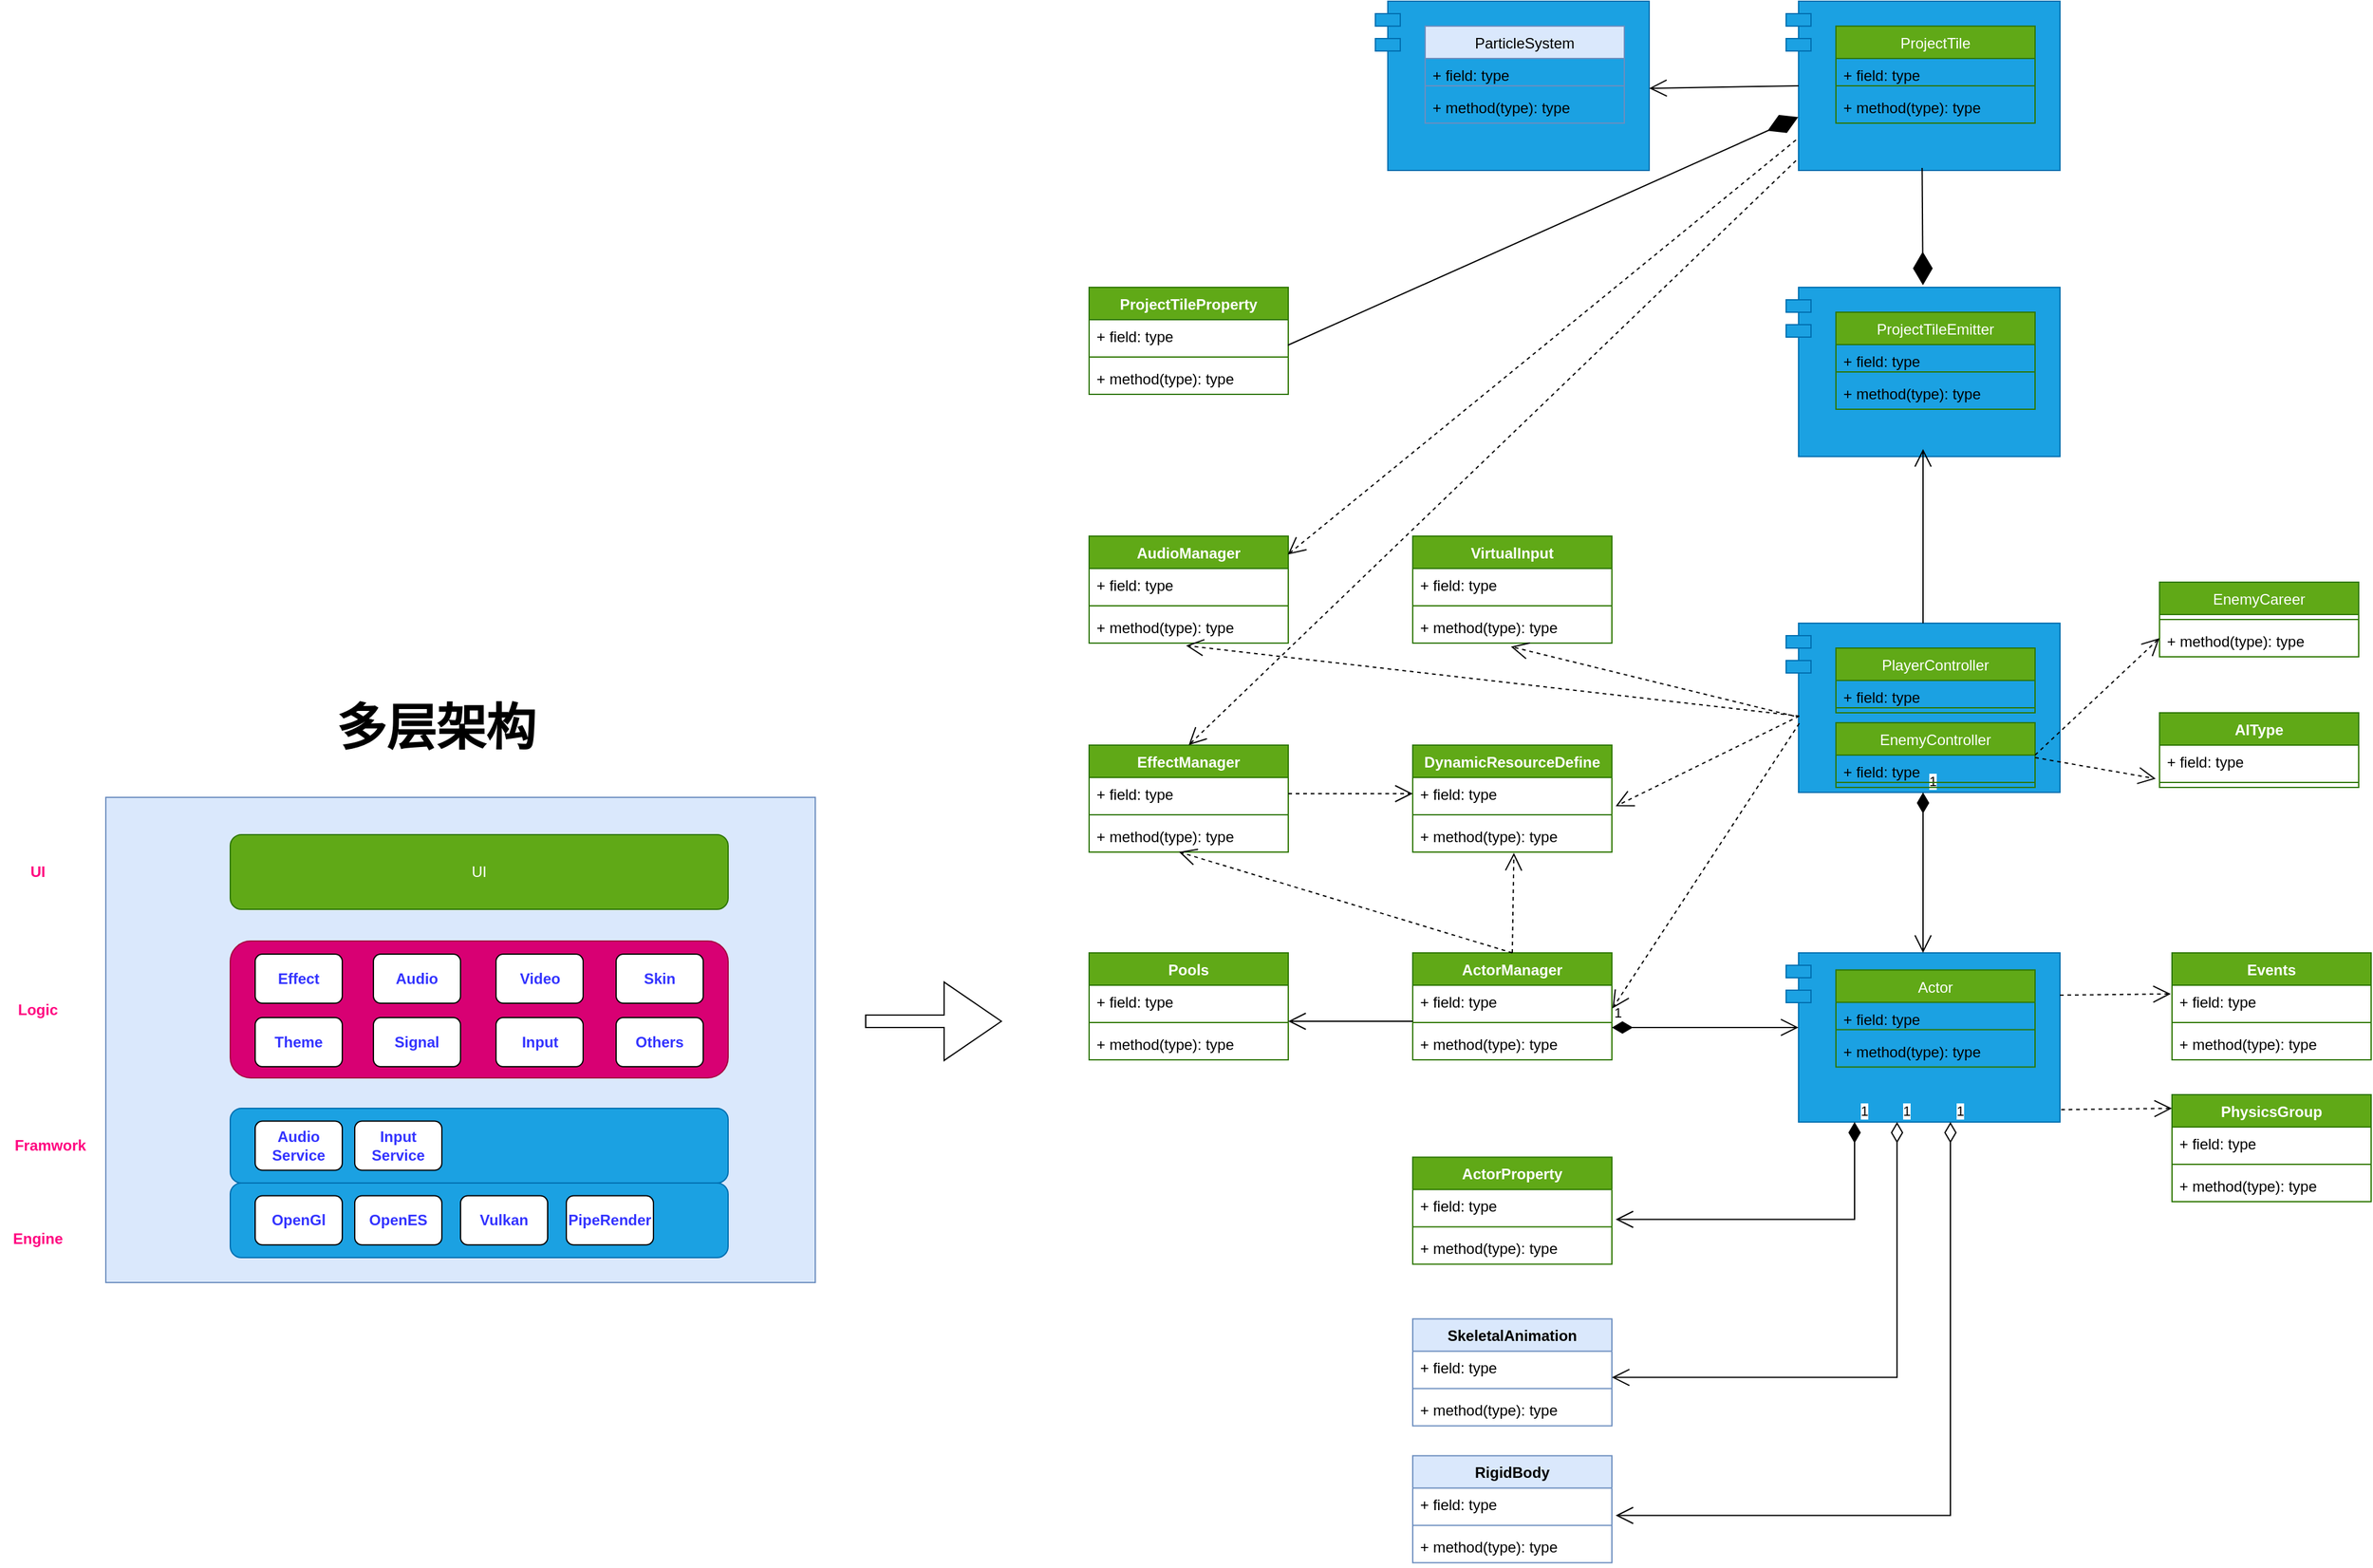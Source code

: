 <mxfile version="24.7.5">
  <diagram name="第 1 页" id="KkmhDB_wpOJ6g4vFTwdy">
    <mxGraphModel dx="1172" dy="2005" grid="1" gridSize="10" guides="1" tooltips="1" connect="1" arrows="1" fold="1" page="1" pageScale="1" pageWidth="827" pageHeight="1169" math="0" shadow="0">
      <root>
        <mxCell id="0" />
        <mxCell id="1" parent="0" />
        <mxCell id="SBNJqJgTxC89wJ4yQlr1-2" value="" style="rounded=0;whiteSpace=wrap;html=1;fillColor=#dae8fc;strokeColor=#6c8ebf;" parent="1" vertex="1">
          <mxGeometry x="100" y="230" width="570" height="390" as="geometry" />
        </mxCell>
        <mxCell id="SBNJqJgTxC89wJ4yQlr1-1" value="UI" style="rounded=1;whiteSpace=wrap;html=1;fillColor=#60a917;fontColor=#ffffff;strokeColor=#2D7600;" parent="1" vertex="1">
          <mxGeometry x="200" y="260" width="400" height="60" as="geometry" />
        </mxCell>
        <mxCell id="SBNJqJgTxC89wJ4yQlr1-3" value="&lt;b&gt;&lt;font style=&quot;font-size: 40px;&quot;&gt;多层架构&lt;/font&gt;&lt;/b&gt;" style="text;html=1;align=center;verticalAlign=middle;resizable=0;points=[];autosize=1;strokeColor=none;fillColor=none;" parent="1" vertex="1">
          <mxGeometry x="275" y="143" width="180" height="60" as="geometry" />
        </mxCell>
        <mxCell id="SBNJqJgTxC89wJ4yQlr1-4" value="" style="rounded=1;whiteSpace=wrap;html=1;fillColor=#d80073;fontColor=#ffffff;strokeColor=#A50040;" parent="1" vertex="1">
          <mxGeometry x="200" y="345.5" width="400" height="110" as="geometry" />
        </mxCell>
        <mxCell id="SBNJqJgTxC89wJ4yQlr1-5" value="" style="rounded=1;whiteSpace=wrap;html=1;fillColor=#1ba1e2;fontColor=#ffffff;strokeColor=#006EAF;" parent="1" vertex="1">
          <mxGeometry x="200" y="480" width="400" height="60" as="geometry" />
        </mxCell>
        <mxCell id="bXTZh-DOCNGgYMy8ahr3-1" value="&lt;span style=&quot;text-wrap: wrap;&quot;&gt;&lt;b style=&quot;&quot;&gt;&lt;font color=&quot;#ff0080&quot;&gt;Logic&lt;/font&gt;&lt;/b&gt;&lt;/span&gt;" style="text;html=1;align=center;verticalAlign=middle;resizable=0;points=[];autosize=1;strokeColor=none;fillColor=none;" parent="1" vertex="1">
          <mxGeometry x="15" y="385.5" width="60" height="30" as="geometry" />
        </mxCell>
        <mxCell id="bXTZh-DOCNGgYMy8ahr3-2" value="&lt;span style=&quot;text-wrap: wrap;&quot;&gt;&lt;b style=&quot;&quot;&gt;&lt;font color=&quot;#ff0080&quot;&gt;UI&lt;/font&gt;&lt;/b&gt;&lt;/span&gt;" style="text;html=1;align=center;verticalAlign=middle;resizable=0;points=[];autosize=1;strokeColor=none;fillColor=none;" parent="1" vertex="1">
          <mxGeometry x="25" y="275" width="40" height="30" as="geometry" />
        </mxCell>
        <mxCell id="bXTZh-DOCNGgYMy8ahr3-3" value="" style="rounded=1;whiteSpace=wrap;html=1;fillColor=#1ba1e2;fontColor=#ffffff;strokeColor=#006EAF;" parent="1" vertex="1">
          <mxGeometry x="200" y="540" width="400" height="60" as="geometry" />
        </mxCell>
        <mxCell id="bXTZh-DOCNGgYMy8ahr3-5" value="&lt;b style=&quot;&quot;&gt;&lt;font color=&quot;#3333ff&quot;&gt;Effect&lt;/font&gt;&lt;/b&gt;" style="rounded=1;whiteSpace=wrap;html=1;" parent="1" vertex="1">
          <mxGeometry x="220" y="356" width="70" height="39.5" as="geometry" />
        </mxCell>
        <mxCell id="bXTZh-DOCNGgYMy8ahr3-6" value="&lt;b style=&quot;&quot;&gt;&lt;font color=&quot;#3333ff&quot;&gt;Audio&lt;/font&gt;&lt;/b&gt;" style="rounded=1;whiteSpace=wrap;html=1;" parent="1" vertex="1">
          <mxGeometry x="315" y="356" width="70" height="39.5" as="geometry" />
        </mxCell>
        <mxCell id="bXTZh-DOCNGgYMy8ahr3-7" value="&lt;b style=&quot;&quot;&gt;&lt;font color=&quot;#3333ff&quot;&gt;Video&lt;/font&gt;&lt;/b&gt;" style="rounded=1;whiteSpace=wrap;html=1;" parent="1" vertex="1">
          <mxGeometry x="413.5" y="356" width="70" height="39.5" as="geometry" />
        </mxCell>
        <mxCell id="bXTZh-DOCNGgYMy8ahr3-8" value="&lt;b style=&quot;&quot;&gt;&lt;font color=&quot;#3333ff&quot;&gt;Skin&lt;/font&gt;&lt;/b&gt;" style="rounded=1;whiteSpace=wrap;html=1;" parent="1" vertex="1">
          <mxGeometry x="510" y="356" width="70" height="39.5" as="geometry" />
        </mxCell>
        <mxCell id="bXTZh-DOCNGgYMy8ahr3-9" value="&lt;b style=&quot;&quot;&gt;&lt;font color=&quot;#3333ff&quot;&gt;Theme&lt;/font&gt;&lt;/b&gt;" style="rounded=1;whiteSpace=wrap;html=1;" parent="1" vertex="1">
          <mxGeometry x="220" y="407" width="70" height="39.5" as="geometry" />
        </mxCell>
        <mxCell id="bXTZh-DOCNGgYMy8ahr3-10" value="&lt;font color=&quot;#3333ff&quot;&gt;&lt;b&gt;Signal&lt;/b&gt;&lt;/font&gt;" style="rounded=1;whiteSpace=wrap;html=1;" parent="1" vertex="1">
          <mxGeometry x="315" y="407" width="70" height="39.5" as="geometry" />
        </mxCell>
        <mxCell id="bXTZh-DOCNGgYMy8ahr3-11" value="&lt;font color=&quot;#3333ff&quot;&gt;&lt;b&gt;Input&lt;/b&gt;&lt;/font&gt;" style="rounded=1;whiteSpace=wrap;html=1;" parent="1" vertex="1">
          <mxGeometry x="413.5" y="407" width="70" height="39.5" as="geometry" />
        </mxCell>
        <mxCell id="bXTZh-DOCNGgYMy8ahr3-12" value="&lt;font color=&quot;#3333ff&quot;&gt;&lt;b&gt;Others&lt;/b&gt;&lt;/font&gt;" style="rounded=1;whiteSpace=wrap;html=1;" parent="1" vertex="1">
          <mxGeometry x="510" y="407" width="70" height="39.5" as="geometry" />
        </mxCell>
        <mxCell id="bXTZh-DOCNGgYMy8ahr3-13" value="&lt;span style=&quot;text-wrap: wrap;&quot;&gt;&lt;b style=&quot;&quot;&gt;&lt;font color=&quot;#ff0080&quot;&gt;Framwork&lt;/font&gt;&lt;/b&gt;&lt;/span&gt;" style="text;html=1;align=center;verticalAlign=middle;resizable=0;points=[];autosize=1;strokeColor=none;fillColor=none;" parent="1" vertex="1">
          <mxGeometry x="15" y="495" width="80" height="30" as="geometry" />
        </mxCell>
        <mxCell id="bXTZh-DOCNGgYMy8ahr3-14" value="&lt;b style=&quot;&quot;&gt;&lt;font color=&quot;#3333ff&quot;&gt;Audio Service&lt;/font&gt;&lt;/b&gt;" style="rounded=1;whiteSpace=wrap;html=1;" parent="1" vertex="1">
          <mxGeometry x="220" y="490.25" width="70" height="39.5" as="geometry" />
        </mxCell>
        <mxCell id="bXTZh-DOCNGgYMy8ahr3-15" value="&lt;b style=&quot;&quot;&gt;&lt;font color=&quot;#3333ff&quot;&gt;Input Service&lt;/font&gt;&lt;/b&gt;" style="rounded=1;whiteSpace=wrap;html=1;" parent="1" vertex="1">
          <mxGeometry x="300" y="490.25" width="70" height="39.5" as="geometry" />
        </mxCell>
        <mxCell id="bXTZh-DOCNGgYMy8ahr3-16" value="&lt;b style=&quot;&quot;&gt;&lt;font color=&quot;#3333ff&quot;&gt;OpenGl&lt;/font&gt;&lt;/b&gt;" style="rounded=1;whiteSpace=wrap;html=1;" parent="1" vertex="1">
          <mxGeometry x="220" y="550.25" width="70" height="39.5" as="geometry" />
        </mxCell>
        <mxCell id="bXTZh-DOCNGgYMy8ahr3-18" value="&lt;b style=&quot;&quot;&gt;&lt;font color=&quot;#3333ff&quot;&gt;OpenES&lt;/font&gt;&lt;/b&gt;" style="rounded=1;whiteSpace=wrap;html=1;" parent="1" vertex="1">
          <mxGeometry x="300" y="550.25" width="70" height="39.5" as="geometry" />
        </mxCell>
        <mxCell id="bXTZh-DOCNGgYMy8ahr3-20" value="&lt;b style=&quot;&quot;&gt;&lt;font color=&quot;#3333ff&quot;&gt;Vulkan&lt;/font&gt;&lt;/b&gt;" style="rounded=1;whiteSpace=wrap;html=1;" parent="1" vertex="1">
          <mxGeometry x="385" y="550.25" width="70" height="39.5" as="geometry" />
        </mxCell>
        <mxCell id="bXTZh-DOCNGgYMy8ahr3-21" value="&lt;b style=&quot;&quot;&gt;&lt;font color=&quot;#3333ff&quot;&gt;PipeRender&lt;/font&gt;&lt;/b&gt;" style="rounded=1;whiteSpace=wrap;html=1;" parent="1" vertex="1">
          <mxGeometry x="470" y="550.25" width="70" height="39.5" as="geometry" />
        </mxCell>
        <mxCell id="bXTZh-DOCNGgYMy8ahr3-23" value="&lt;span style=&quot;text-wrap: wrap;&quot;&gt;&lt;b style=&quot;&quot;&gt;&lt;font color=&quot;#ff0080&quot;&gt;Engine&lt;/font&gt;&lt;/b&gt;&lt;/span&gt;" style="text;html=1;align=center;verticalAlign=middle;resizable=0;points=[];autosize=1;strokeColor=none;fillColor=none;" parent="1" vertex="1">
          <mxGeometry x="15" y="570" width="60" height="30" as="geometry" />
        </mxCell>
        <mxCell id="nIE0M11MLEUNFB4apL_E-1" value="" style="shape=flexArrow;endArrow=classic;html=1;rounded=0;endWidth=52;endSize=15;width=10;" edge="1" parent="1">
          <mxGeometry width="50" height="50" relative="1" as="geometry">
            <mxPoint x="710" y="410" as="sourcePoint" />
            <mxPoint x="820" y="410" as="targetPoint" />
          </mxGeometry>
        </mxCell>
        <mxCell id="nIE0M11MLEUNFB4apL_E-4" value="ActorProperty" style="swimlane;fontStyle=1;align=center;verticalAlign=top;childLayout=stackLayout;horizontal=1;startSize=26;horizontalStack=0;resizeParent=1;resizeParentMax=0;resizeLast=0;collapsible=1;marginBottom=0;whiteSpace=wrap;html=1;fillColor=#60a917;strokeColor=#2D7600;fontColor=#ffffff;" vertex="1" parent="1">
          <mxGeometry x="1150" y="519.25" width="160" height="86" as="geometry">
            <mxRectangle x="820" y="385.5" width="100" height="30" as="alternateBounds" />
          </mxGeometry>
        </mxCell>
        <mxCell id="nIE0M11MLEUNFB4apL_E-5" value="+ field: type" style="text;strokeColor=none;fillColor=none;align=left;verticalAlign=top;spacingLeft=4;spacingRight=4;overflow=hidden;rotatable=0;points=[[0,0.5],[1,0.5]];portConstraint=eastwest;whiteSpace=wrap;html=1;" vertex="1" parent="nIE0M11MLEUNFB4apL_E-4">
          <mxGeometry y="26" width="160" height="26" as="geometry" />
        </mxCell>
        <mxCell id="nIE0M11MLEUNFB4apL_E-6" value="" style="line;strokeWidth=1;fillColor=none;align=left;verticalAlign=middle;spacingTop=-1;spacingLeft=3;spacingRight=3;rotatable=0;labelPosition=right;points=[];portConstraint=eastwest;strokeColor=inherit;" vertex="1" parent="nIE0M11MLEUNFB4apL_E-4">
          <mxGeometry y="52" width="160" height="8" as="geometry" />
        </mxCell>
        <mxCell id="nIE0M11MLEUNFB4apL_E-7" value="+ method(type): type" style="text;strokeColor=none;fillColor=none;align=left;verticalAlign=top;spacingLeft=4;spacingRight=4;overflow=hidden;rotatable=0;points=[[0,0.5],[1,0.5]];portConstraint=eastwest;whiteSpace=wrap;html=1;" vertex="1" parent="nIE0M11MLEUNFB4apL_E-4">
          <mxGeometry y="60" width="160" height="26" as="geometry" />
        </mxCell>
        <mxCell id="nIE0M11MLEUNFB4apL_E-8" value="" style="shape=module;align=left;spacingLeft=20;align=center;verticalAlign=top;whiteSpace=wrap;html=1;fillColor=#1ba1e2;fontColor=#ffffff;strokeColor=#006EAF;" vertex="1" parent="1">
          <mxGeometry x="1450" y="355" width="220" height="136" as="geometry" />
        </mxCell>
        <mxCell id="nIE0M11MLEUNFB4apL_E-10" value="SkeletalAnimation" style="swimlane;fontStyle=1;align=center;verticalAlign=top;childLayout=stackLayout;horizontal=1;startSize=26;horizontalStack=0;resizeParent=1;resizeParentMax=0;resizeLast=0;collapsible=1;marginBottom=0;whiteSpace=wrap;html=1;fillColor=#dae8fc;strokeColor=#6c8ebf;" vertex="1" parent="1">
          <mxGeometry x="1150" y="649.25" width="160" height="86" as="geometry">
            <mxRectangle x="820" y="385.5" width="100" height="30" as="alternateBounds" />
          </mxGeometry>
        </mxCell>
        <mxCell id="nIE0M11MLEUNFB4apL_E-11" value="+ field: type" style="text;strokeColor=none;fillColor=none;align=left;verticalAlign=top;spacingLeft=4;spacingRight=4;overflow=hidden;rotatable=0;points=[[0,0.5],[1,0.5]];portConstraint=eastwest;whiteSpace=wrap;html=1;" vertex="1" parent="nIE0M11MLEUNFB4apL_E-10">
          <mxGeometry y="26" width="160" height="26" as="geometry" />
        </mxCell>
        <mxCell id="nIE0M11MLEUNFB4apL_E-12" value="" style="line;strokeWidth=1;fillColor=none;align=left;verticalAlign=middle;spacingTop=-1;spacingLeft=3;spacingRight=3;rotatable=0;labelPosition=right;points=[];portConstraint=eastwest;strokeColor=inherit;" vertex="1" parent="nIE0M11MLEUNFB4apL_E-10">
          <mxGeometry y="52" width="160" height="8" as="geometry" />
        </mxCell>
        <mxCell id="nIE0M11MLEUNFB4apL_E-13" value="+ method(type): type" style="text;strokeColor=none;fillColor=none;align=left;verticalAlign=top;spacingLeft=4;spacingRight=4;overflow=hidden;rotatable=0;points=[[0,0.5],[1,0.5]];portConstraint=eastwest;whiteSpace=wrap;html=1;" vertex="1" parent="nIE0M11MLEUNFB4apL_E-10">
          <mxGeometry y="60" width="160" height="26" as="geometry" />
        </mxCell>
        <mxCell id="nIE0M11MLEUNFB4apL_E-14" value="1" style="endArrow=open;html=1;endSize=12;startArrow=diamondThin;startSize=14;startFill=1;edgeStyle=orthogonalEdgeStyle;align=left;verticalAlign=bottom;rounded=0;exitX=0.25;exitY=1;exitDx=0;exitDy=0;entryX=1.019;entryY=0.923;entryDx=0;entryDy=0;entryPerimeter=0;" edge="1" parent="1" source="nIE0M11MLEUNFB4apL_E-8" target="nIE0M11MLEUNFB4apL_E-5">
          <mxGeometry x="-1" y="3" relative="1" as="geometry">
            <mxPoint x="1110" y="415" as="sourcePoint" />
            <mxPoint x="1270" y="415" as="targetPoint" />
          </mxGeometry>
        </mxCell>
        <mxCell id="nIE0M11MLEUNFB4apL_E-18" value="1" style="endArrow=open;html=1;endSize=12;startArrow=diamondThin;startSize=14;startFill=0;edgeStyle=orthogonalEdgeStyle;align=left;verticalAlign=bottom;rounded=0;entryX=1;entryY=0.808;entryDx=0;entryDy=0;entryPerimeter=0;exitX=0.405;exitY=1;exitDx=0;exitDy=0;exitPerimeter=0;" edge="1" parent="1" source="nIE0M11MLEUNFB4apL_E-8" target="nIE0M11MLEUNFB4apL_E-11">
          <mxGeometry x="-1" y="3" relative="1" as="geometry">
            <mxPoint x="1550" y="485" as="sourcePoint" />
            <mxPoint x="1270" y="515" as="targetPoint" />
            <Array as="points">
              <mxPoint x="1539" y="696" />
            </Array>
          </mxGeometry>
        </mxCell>
        <mxCell id="nIE0M11MLEUNFB4apL_E-19" value="RigidBody" style="swimlane;fontStyle=1;align=center;verticalAlign=top;childLayout=stackLayout;horizontal=1;startSize=26;horizontalStack=0;resizeParent=1;resizeParentMax=0;resizeLast=0;collapsible=1;marginBottom=0;whiteSpace=wrap;html=1;fillColor=#dae8fc;strokeColor=#6c8ebf;" vertex="1" parent="1">
          <mxGeometry x="1150" y="759.25" width="160" height="86" as="geometry">
            <mxRectangle x="820" y="385.5" width="100" height="30" as="alternateBounds" />
          </mxGeometry>
        </mxCell>
        <mxCell id="nIE0M11MLEUNFB4apL_E-20" value="+ field: type" style="text;strokeColor=none;fillColor=none;align=left;verticalAlign=top;spacingLeft=4;spacingRight=4;overflow=hidden;rotatable=0;points=[[0,0.5],[1,0.5]];portConstraint=eastwest;whiteSpace=wrap;html=1;" vertex="1" parent="nIE0M11MLEUNFB4apL_E-19">
          <mxGeometry y="26" width="160" height="26" as="geometry" />
        </mxCell>
        <mxCell id="nIE0M11MLEUNFB4apL_E-21" value="" style="line;strokeWidth=1;fillColor=none;align=left;verticalAlign=middle;spacingTop=-1;spacingLeft=3;spacingRight=3;rotatable=0;labelPosition=right;points=[];portConstraint=eastwest;strokeColor=inherit;" vertex="1" parent="nIE0M11MLEUNFB4apL_E-19">
          <mxGeometry y="52" width="160" height="8" as="geometry" />
        </mxCell>
        <mxCell id="nIE0M11MLEUNFB4apL_E-22" value="+ method(type): type" style="text;strokeColor=none;fillColor=none;align=left;verticalAlign=top;spacingLeft=4;spacingRight=4;overflow=hidden;rotatable=0;points=[[0,0.5],[1,0.5]];portConstraint=eastwest;whiteSpace=wrap;html=1;" vertex="1" parent="nIE0M11MLEUNFB4apL_E-19">
          <mxGeometry y="60" width="160" height="26" as="geometry" />
        </mxCell>
        <mxCell id="nIE0M11MLEUNFB4apL_E-23" value="1" style="endArrow=open;html=1;endSize=12;startArrow=diamondThin;startSize=14;startFill=0;edgeStyle=orthogonalEdgeStyle;align=left;verticalAlign=bottom;rounded=0;exitX=0.6;exitY=1;exitDx=0;exitDy=0;exitPerimeter=0;entryX=1.019;entryY=0.846;entryDx=0;entryDy=0;entryPerimeter=0;" edge="1" parent="1" source="nIE0M11MLEUNFB4apL_E-8" target="nIE0M11MLEUNFB4apL_E-20">
          <mxGeometry x="-1" y="3" relative="1" as="geometry">
            <mxPoint x="1510" y="615" as="sourcePoint" />
            <mxPoint x="1670" y="615" as="targetPoint" />
          </mxGeometry>
        </mxCell>
        <mxCell id="nIE0M11MLEUNFB4apL_E-24" value="&lt;span style=&quot;color: rgb(255, 255, 255); font-weight: 400;&quot;&gt;Actor&lt;/span&gt;" style="swimlane;fontStyle=1;align=center;verticalAlign=top;childLayout=stackLayout;horizontal=1;startSize=26;horizontalStack=0;resizeParent=1;resizeParentMax=0;resizeLast=0;collapsible=1;marginBottom=0;whiteSpace=wrap;html=1;fillColor=#60a917;fontColor=#ffffff;strokeColor=#2D7600;" vertex="1" parent="1">
          <mxGeometry x="1490" y="368.75" width="160" height="78" as="geometry" />
        </mxCell>
        <mxCell id="nIE0M11MLEUNFB4apL_E-25" value="+ field: type" style="text;strokeColor=none;fillColor=none;align=left;verticalAlign=top;spacingLeft=4;spacingRight=4;overflow=hidden;rotatable=0;points=[[0,0.5],[1,0.5]];portConstraint=eastwest;whiteSpace=wrap;html=1;" vertex="1" parent="nIE0M11MLEUNFB4apL_E-24">
          <mxGeometry y="26" width="160" height="18" as="geometry" />
        </mxCell>
        <mxCell id="nIE0M11MLEUNFB4apL_E-26" value="" style="line;strokeWidth=1;fillColor=none;align=left;verticalAlign=middle;spacingTop=-1;spacingLeft=3;spacingRight=3;rotatable=0;labelPosition=right;points=[];portConstraint=eastwest;strokeColor=inherit;" vertex="1" parent="nIE0M11MLEUNFB4apL_E-24">
          <mxGeometry y="44" width="160" height="8" as="geometry" />
        </mxCell>
        <mxCell id="nIE0M11MLEUNFB4apL_E-27" value="+ method(type): type" style="text;strokeColor=none;fillColor=none;align=left;verticalAlign=top;spacingLeft=4;spacingRight=4;overflow=hidden;rotatable=0;points=[[0,0.5],[1,0.5]];portConstraint=eastwest;whiteSpace=wrap;html=1;" vertex="1" parent="nIE0M11MLEUNFB4apL_E-24">
          <mxGeometry y="52" width="160" height="26" as="geometry" />
        </mxCell>
        <mxCell id="nIE0M11MLEUNFB4apL_E-28" value="Events" style="swimlane;fontStyle=1;align=center;verticalAlign=top;childLayout=stackLayout;horizontal=1;startSize=26;horizontalStack=0;resizeParent=1;resizeParentMax=0;resizeLast=0;collapsible=1;marginBottom=0;whiteSpace=wrap;html=1;fillColor=#60a917;strokeColor=#2D7600;fontColor=#ffffff;" vertex="1" parent="1">
          <mxGeometry x="1760" y="355" width="160" height="86" as="geometry">
            <mxRectangle x="820" y="385.5" width="100" height="30" as="alternateBounds" />
          </mxGeometry>
        </mxCell>
        <mxCell id="nIE0M11MLEUNFB4apL_E-29" value="+ field: type" style="text;strokeColor=none;fillColor=none;align=left;verticalAlign=top;spacingLeft=4;spacingRight=4;overflow=hidden;rotatable=0;points=[[0,0.5],[1,0.5]];portConstraint=eastwest;whiteSpace=wrap;html=1;" vertex="1" parent="nIE0M11MLEUNFB4apL_E-28">
          <mxGeometry y="26" width="160" height="26" as="geometry" />
        </mxCell>
        <mxCell id="nIE0M11MLEUNFB4apL_E-30" value="" style="line;strokeWidth=1;fillColor=none;align=left;verticalAlign=middle;spacingTop=-1;spacingLeft=3;spacingRight=3;rotatable=0;labelPosition=right;points=[];portConstraint=eastwest;strokeColor=inherit;" vertex="1" parent="nIE0M11MLEUNFB4apL_E-28">
          <mxGeometry y="52" width="160" height="8" as="geometry" />
        </mxCell>
        <mxCell id="nIE0M11MLEUNFB4apL_E-31" value="+ method(type): type" style="text;strokeColor=none;fillColor=none;align=left;verticalAlign=top;spacingLeft=4;spacingRight=4;overflow=hidden;rotatable=0;points=[[0,0.5],[1,0.5]];portConstraint=eastwest;whiteSpace=wrap;html=1;" vertex="1" parent="nIE0M11MLEUNFB4apL_E-28">
          <mxGeometry y="60" width="160" height="26" as="geometry" />
        </mxCell>
        <mxCell id="nIE0M11MLEUNFB4apL_E-33" value="" style="endArrow=open;endSize=12;dashed=1;html=1;rounded=0;exitX=1;exitY=0.25;exitDx=0;exitDy=0;entryX=-0.006;entryY=0.269;entryDx=0;entryDy=0;entryPerimeter=0;" edge="1" parent="1" source="nIE0M11MLEUNFB4apL_E-8" target="nIE0M11MLEUNFB4apL_E-29">
          <mxGeometry width="160" relative="1" as="geometry">
            <mxPoint x="1510" y="615" as="sourcePoint" />
            <mxPoint x="1670" y="615" as="targetPoint" />
          </mxGeometry>
        </mxCell>
        <mxCell id="nIE0M11MLEUNFB4apL_E-34" value="PhysicsGroup" style="swimlane;fontStyle=1;align=center;verticalAlign=top;childLayout=stackLayout;horizontal=1;startSize=26;horizontalStack=0;resizeParent=1;resizeParentMax=0;resizeLast=0;collapsible=1;marginBottom=0;whiteSpace=wrap;html=1;fillColor=#60a917;strokeColor=#2D7600;fontColor=#ffffff;" vertex="1" parent="1">
          <mxGeometry x="1760" y="469" width="160" height="86" as="geometry">
            <mxRectangle x="820" y="385.5" width="100" height="30" as="alternateBounds" />
          </mxGeometry>
        </mxCell>
        <mxCell id="nIE0M11MLEUNFB4apL_E-35" value="+ field: type" style="text;strokeColor=none;fillColor=none;align=left;verticalAlign=top;spacingLeft=4;spacingRight=4;overflow=hidden;rotatable=0;points=[[0,0.5],[1,0.5]];portConstraint=eastwest;whiteSpace=wrap;html=1;" vertex="1" parent="nIE0M11MLEUNFB4apL_E-34">
          <mxGeometry y="26" width="160" height="26" as="geometry" />
        </mxCell>
        <mxCell id="nIE0M11MLEUNFB4apL_E-36" value="" style="line;strokeWidth=1;fillColor=none;align=left;verticalAlign=middle;spacingTop=-1;spacingLeft=3;spacingRight=3;rotatable=0;labelPosition=right;points=[];portConstraint=eastwest;strokeColor=inherit;" vertex="1" parent="nIE0M11MLEUNFB4apL_E-34">
          <mxGeometry y="52" width="160" height="8" as="geometry" />
        </mxCell>
        <mxCell id="nIE0M11MLEUNFB4apL_E-37" value="+ method(type): type" style="text;strokeColor=none;fillColor=none;align=left;verticalAlign=top;spacingLeft=4;spacingRight=4;overflow=hidden;rotatable=0;points=[[0,0.5],[1,0.5]];portConstraint=eastwest;whiteSpace=wrap;html=1;" vertex="1" parent="nIE0M11MLEUNFB4apL_E-34">
          <mxGeometry y="60" width="160" height="26" as="geometry" />
        </mxCell>
        <mxCell id="nIE0M11MLEUNFB4apL_E-38" value="" style="endArrow=open;endSize=12;dashed=1;html=1;rounded=0;exitX=1;exitY=0.25;exitDx=0;exitDy=0;entryX=-0.006;entryY=0.269;entryDx=0;entryDy=0;entryPerimeter=0;" edge="1" parent="1">
          <mxGeometry width="160" relative="1" as="geometry">
            <mxPoint x="1670.96" y="481.01" as="sourcePoint" />
            <mxPoint x="1759.96" y="480.01" as="targetPoint" />
          </mxGeometry>
        </mxCell>
        <mxCell id="nIE0M11MLEUNFB4apL_E-39" value="" style="shape=module;align=left;spacingLeft=20;align=center;verticalAlign=top;whiteSpace=wrap;html=1;fillColor=#1ba1e2;fontColor=#ffffff;strokeColor=#006EAF;" vertex="1" parent="1">
          <mxGeometry x="1450" y="90" width="220" height="136" as="geometry" />
        </mxCell>
        <mxCell id="nIE0M11MLEUNFB4apL_E-40" value="&lt;span style=&quot;font-weight: 400;&quot;&gt;PlayerController&lt;/span&gt;" style="swimlane;fontStyle=1;align=center;verticalAlign=top;childLayout=stackLayout;horizontal=1;startSize=26;horizontalStack=0;resizeParent=1;resizeParentMax=0;resizeLast=0;collapsible=1;marginBottom=0;whiteSpace=wrap;html=1;fillColor=#60a917;fontColor=#ffffff;strokeColor=#2D7600;" vertex="1" parent="1">
          <mxGeometry x="1490" y="110" width="160" height="52" as="geometry" />
        </mxCell>
        <mxCell id="nIE0M11MLEUNFB4apL_E-41" value="+ field: type" style="text;strokeColor=none;fillColor=none;align=left;verticalAlign=top;spacingLeft=4;spacingRight=4;overflow=hidden;rotatable=0;points=[[0,0.5],[1,0.5]];portConstraint=eastwest;whiteSpace=wrap;html=1;" vertex="1" parent="nIE0M11MLEUNFB4apL_E-40">
          <mxGeometry y="26" width="160" height="18" as="geometry" />
        </mxCell>
        <mxCell id="nIE0M11MLEUNFB4apL_E-42" value="" style="line;strokeWidth=1;fillColor=none;align=left;verticalAlign=middle;spacingTop=-1;spacingLeft=3;spacingRight=3;rotatable=0;labelPosition=right;points=[];portConstraint=eastwest;strokeColor=inherit;" vertex="1" parent="nIE0M11MLEUNFB4apL_E-40">
          <mxGeometry y="44" width="160" height="8" as="geometry" />
        </mxCell>
        <mxCell id="nIE0M11MLEUNFB4apL_E-44" value="1" style="endArrow=open;html=1;endSize=12;startArrow=diamondThin;startSize=14;startFill=1;edgeStyle=orthogonalEdgeStyle;align=left;verticalAlign=bottom;rounded=0;exitX=0.5;exitY=1;exitDx=0;exitDy=0;entryX=0.5;entryY=0;entryDx=0;entryDy=0;" edge="1" parent="1" source="nIE0M11MLEUNFB4apL_E-39" target="nIE0M11MLEUNFB4apL_E-8">
          <mxGeometry x="-1" y="3" relative="1" as="geometry">
            <mxPoint x="1610" y="365" as="sourcePoint" />
            <mxPoint x="1770" y="365" as="targetPoint" />
          </mxGeometry>
        </mxCell>
        <mxCell id="nIE0M11MLEUNFB4apL_E-45" value="ActorManager" style="swimlane;fontStyle=1;align=center;verticalAlign=top;childLayout=stackLayout;horizontal=1;startSize=26;horizontalStack=0;resizeParent=1;resizeParentMax=0;resizeLast=0;collapsible=1;marginBottom=0;whiteSpace=wrap;html=1;fillColor=#60a917;strokeColor=#2D7600;fontColor=#ffffff;" vertex="1" parent="1">
          <mxGeometry x="1150" y="355" width="160" height="86" as="geometry">
            <mxRectangle x="820" y="385.5" width="100" height="30" as="alternateBounds" />
          </mxGeometry>
        </mxCell>
        <mxCell id="nIE0M11MLEUNFB4apL_E-46" value="+ field: type" style="text;strokeColor=none;fillColor=none;align=left;verticalAlign=top;spacingLeft=4;spacingRight=4;overflow=hidden;rotatable=0;points=[[0,0.5],[1,0.5]];portConstraint=eastwest;whiteSpace=wrap;html=1;" vertex="1" parent="nIE0M11MLEUNFB4apL_E-45">
          <mxGeometry y="26" width="160" height="26" as="geometry" />
        </mxCell>
        <mxCell id="nIE0M11MLEUNFB4apL_E-47" value="" style="line;strokeWidth=1;fillColor=none;align=left;verticalAlign=middle;spacingTop=-1;spacingLeft=3;spacingRight=3;rotatable=0;labelPosition=right;points=[];portConstraint=eastwest;strokeColor=inherit;" vertex="1" parent="nIE0M11MLEUNFB4apL_E-45">
          <mxGeometry y="52" width="160" height="8" as="geometry" />
        </mxCell>
        <mxCell id="nIE0M11MLEUNFB4apL_E-48" value="+ method(type): type" style="text;strokeColor=none;fillColor=none;align=left;verticalAlign=top;spacingLeft=4;spacingRight=4;overflow=hidden;rotatable=0;points=[[0,0.5],[1,0.5]];portConstraint=eastwest;whiteSpace=wrap;html=1;" vertex="1" parent="nIE0M11MLEUNFB4apL_E-45">
          <mxGeometry y="60" width="160" height="26" as="geometry" />
        </mxCell>
        <mxCell id="nIE0M11MLEUNFB4apL_E-49" value="1" style="endArrow=open;html=1;endSize=12;startArrow=diamondThin;startSize=14;startFill=1;edgeStyle=orthogonalEdgeStyle;align=left;verticalAlign=bottom;rounded=0;entryX=0.045;entryY=0.441;entryDx=0;entryDy=0;entryPerimeter=0;" edge="1" parent="1" target="nIE0M11MLEUNFB4apL_E-8">
          <mxGeometry x="-1" y="3" relative="1" as="geometry">
            <mxPoint x="1310" y="415" as="sourcePoint" />
            <mxPoint x="1580" y="565" as="targetPoint" />
            <Array as="points">
              <mxPoint x="1310" y="415" />
            </Array>
          </mxGeometry>
        </mxCell>
        <mxCell id="nIE0M11MLEUNFB4apL_E-50" value="DynamicResourceDefine" style="swimlane;fontStyle=1;align=center;verticalAlign=top;childLayout=stackLayout;horizontal=1;startSize=26;horizontalStack=0;resizeParent=1;resizeParentMax=0;resizeLast=0;collapsible=1;marginBottom=0;whiteSpace=wrap;html=1;fillColor=#60a917;strokeColor=#2D7600;fontColor=#ffffff;" vertex="1" parent="1">
          <mxGeometry x="1150" y="188" width="160" height="86" as="geometry">
            <mxRectangle x="820" y="385.5" width="100" height="30" as="alternateBounds" />
          </mxGeometry>
        </mxCell>
        <mxCell id="nIE0M11MLEUNFB4apL_E-51" value="+ field: type" style="text;strokeColor=none;fillColor=none;align=left;verticalAlign=top;spacingLeft=4;spacingRight=4;overflow=hidden;rotatable=0;points=[[0,0.5],[1,0.5]];portConstraint=eastwest;whiteSpace=wrap;html=1;" vertex="1" parent="nIE0M11MLEUNFB4apL_E-50">
          <mxGeometry y="26" width="160" height="26" as="geometry" />
        </mxCell>
        <mxCell id="nIE0M11MLEUNFB4apL_E-52" value="" style="line;strokeWidth=1;fillColor=none;align=left;verticalAlign=middle;spacingTop=-1;spacingLeft=3;spacingRight=3;rotatable=0;labelPosition=right;points=[];portConstraint=eastwest;strokeColor=inherit;" vertex="1" parent="nIE0M11MLEUNFB4apL_E-50">
          <mxGeometry y="52" width="160" height="8" as="geometry" />
        </mxCell>
        <mxCell id="nIE0M11MLEUNFB4apL_E-53" value="+ method(type): type" style="text;strokeColor=none;fillColor=none;align=left;verticalAlign=top;spacingLeft=4;spacingRight=4;overflow=hidden;rotatable=0;points=[[0,0.5],[1,0.5]];portConstraint=eastwest;whiteSpace=wrap;html=1;" vertex="1" parent="nIE0M11MLEUNFB4apL_E-50">
          <mxGeometry y="60" width="160" height="26" as="geometry" />
        </mxCell>
        <mxCell id="nIE0M11MLEUNFB4apL_E-54" value="" style="endArrow=open;endSize=12;dashed=1;html=1;rounded=0;exitX=0.5;exitY=0;exitDx=0;exitDy=0;entryX=0.508;entryY=1.026;entryDx=0;entryDy=0;entryPerimeter=0;" edge="1" parent="1" source="nIE0M11MLEUNFB4apL_E-45" target="nIE0M11MLEUNFB4apL_E-53">
          <mxGeometry width="160" relative="1" as="geometry">
            <mxPoint x="1420" y="395" as="sourcePoint" />
            <mxPoint x="1580" y="395" as="targetPoint" />
          </mxGeometry>
        </mxCell>
        <mxCell id="nIE0M11MLEUNFB4apL_E-55" value="Pools" style="swimlane;fontStyle=1;align=center;verticalAlign=top;childLayout=stackLayout;horizontal=1;startSize=26;horizontalStack=0;resizeParent=1;resizeParentMax=0;resizeLast=0;collapsible=1;marginBottom=0;whiteSpace=wrap;html=1;fillColor=#60a917;strokeColor=#2D7600;fontColor=#ffffff;" vertex="1" parent="1">
          <mxGeometry x="890" y="355" width="160" height="86" as="geometry">
            <mxRectangle x="820" y="385.5" width="100" height="30" as="alternateBounds" />
          </mxGeometry>
        </mxCell>
        <mxCell id="nIE0M11MLEUNFB4apL_E-56" value="+ field: type" style="text;strokeColor=none;fillColor=none;align=left;verticalAlign=top;spacingLeft=4;spacingRight=4;overflow=hidden;rotatable=0;points=[[0,0.5],[1,0.5]];portConstraint=eastwest;whiteSpace=wrap;html=1;" vertex="1" parent="nIE0M11MLEUNFB4apL_E-55">
          <mxGeometry y="26" width="160" height="26" as="geometry" />
        </mxCell>
        <mxCell id="nIE0M11MLEUNFB4apL_E-57" value="" style="line;strokeWidth=1;fillColor=none;align=left;verticalAlign=middle;spacingTop=-1;spacingLeft=3;spacingRight=3;rotatable=0;labelPosition=right;points=[];portConstraint=eastwest;strokeColor=inherit;" vertex="1" parent="nIE0M11MLEUNFB4apL_E-55">
          <mxGeometry y="52" width="160" height="8" as="geometry" />
        </mxCell>
        <mxCell id="nIE0M11MLEUNFB4apL_E-58" value="+ method(type): type" style="text;strokeColor=none;fillColor=none;align=left;verticalAlign=top;spacingLeft=4;spacingRight=4;overflow=hidden;rotatable=0;points=[[0,0.5],[1,0.5]];portConstraint=eastwest;whiteSpace=wrap;html=1;" vertex="1" parent="nIE0M11MLEUNFB4apL_E-55">
          <mxGeometry y="60" width="160" height="26" as="geometry" />
        </mxCell>
        <mxCell id="nIE0M11MLEUNFB4apL_E-60" value="" style="endArrow=open;endFill=1;endSize=12;html=1;rounded=0;exitX=0;exitY=1.115;exitDx=0;exitDy=0;exitPerimeter=0;" edge="1" parent="1" source="nIE0M11MLEUNFB4apL_E-46">
          <mxGeometry width="160" relative="1" as="geometry">
            <mxPoint x="1250" y="410" as="sourcePoint" />
            <mxPoint x="1050" y="410" as="targetPoint" />
          </mxGeometry>
        </mxCell>
        <mxCell id="nIE0M11MLEUNFB4apL_E-61" value="EffectManager" style="swimlane;fontStyle=1;align=center;verticalAlign=top;childLayout=stackLayout;horizontal=1;startSize=26;horizontalStack=0;resizeParent=1;resizeParentMax=0;resizeLast=0;collapsible=1;marginBottom=0;whiteSpace=wrap;html=1;fillColor=#60a917;strokeColor=#2D7600;fontColor=#ffffff;" vertex="1" parent="1">
          <mxGeometry x="890" y="188" width="160" height="86" as="geometry">
            <mxRectangle x="820" y="385.5" width="100" height="30" as="alternateBounds" />
          </mxGeometry>
        </mxCell>
        <mxCell id="nIE0M11MLEUNFB4apL_E-62" value="+ field: type" style="text;strokeColor=none;fillColor=none;align=left;verticalAlign=top;spacingLeft=4;spacingRight=4;overflow=hidden;rotatable=0;points=[[0,0.5],[1,0.5]];portConstraint=eastwest;whiteSpace=wrap;html=1;" vertex="1" parent="nIE0M11MLEUNFB4apL_E-61">
          <mxGeometry y="26" width="160" height="26" as="geometry" />
        </mxCell>
        <mxCell id="nIE0M11MLEUNFB4apL_E-63" value="" style="line;strokeWidth=1;fillColor=none;align=left;verticalAlign=middle;spacingTop=-1;spacingLeft=3;spacingRight=3;rotatable=0;labelPosition=right;points=[];portConstraint=eastwest;strokeColor=inherit;" vertex="1" parent="nIE0M11MLEUNFB4apL_E-61">
          <mxGeometry y="52" width="160" height="8" as="geometry" />
        </mxCell>
        <mxCell id="nIE0M11MLEUNFB4apL_E-64" value="+ method(type): type" style="text;strokeColor=none;fillColor=none;align=left;verticalAlign=top;spacingLeft=4;spacingRight=4;overflow=hidden;rotatable=0;points=[[0,0.5],[1,0.5]];portConstraint=eastwest;whiteSpace=wrap;html=1;" vertex="1" parent="nIE0M11MLEUNFB4apL_E-61">
          <mxGeometry y="60" width="160" height="26" as="geometry" />
        </mxCell>
        <mxCell id="nIE0M11MLEUNFB4apL_E-65" value="" style="endArrow=open;endSize=12;dashed=1;html=1;rounded=0;entryX=0.451;entryY=0.994;entryDx=0;entryDy=0;exitX=0.5;exitY=0;exitDx=0;exitDy=0;entryPerimeter=0;" edge="1" parent="1" source="nIE0M11MLEUNFB4apL_E-45" target="nIE0M11MLEUNFB4apL_E-64">
          <mxGeometry width="160" relative="1" as="geometry">
            <mxPoint x="1230" y="350" as="sourcePoint" />
            <mxPoint x="1241" y="285" as="targetPoint" />
          </mxGeometry>
        </mxCell>
        <mxCell id="nIE0M11MLEUNFB4apL_E-66" value="VirtualInput" style="swimlane;fontStyle=1;align=center;verticalAlign=top;childLayout=stackLayout;horizontal=1;startSize=26;horizontalStack=0;resizeParent=1;resizeParentMax=0;resizeLast=0;collapsible=1;marginBottom=0;whiteSpace=wrap;html=1;fillColor=#60a917;strokeColor=#2D7600;fontColor=#ffffff;" vertex="1" parent="1">
          <mxGeometry x="1150" y="20" width="160" height="86" as="geometry">
            <mxRectangle x="820" y="385.5" width="100" height="30" as="alternateBounds" />
          </mxGeometry>
        </mxCell>
        <mxCell id="nIE0M11MLEUNFB4apL_E-67" value="+ field: type" style="text;strokeColor=none;fillColor=none;align=left;verticalAlign=top;spacingLeft=4;spacingRight=4;overflow=hidden;rotatable=0;points=[[0,0.5],[1,0.5]];portConstraint=eastwest;whiteSpace=wrap;html=1;" vertex="1" parent="nIE0M11MLEUNFB4apL_E-66">
          <mxGeometry y="26" width="160" height="26" as="geometry" />
        </mxCell>
        <mxCell id="nIE0M11MLEUNFB4apL_E-68" value="" style="line;strokeWidth=1;fillColor=none;align=left;verticalAlign=middle;spacingTop=-1;spacingLeft=3;spacingRight=3;rotatable=0;labelPosition=right;points=[];portConstraint=eastwest;strokeColor=inherit;" vertex="1" parent="nIE0M11MLEUNFB4apL_E-66">
          <mxGeometry y="52" width="160" height="8" as="geometry" />
        </mxCell>
        <mxCell id="nIE0M11MLEUNFB4apL_E-69" value="+ method(type): type" style="text;strokeColor=none;fillColor=none;align=left;verticalAlign=top;spacingLeft=4;spacingRight=4;overflow=hidden;rotatable=0;points=[[0,0.5],[1,0.5]];portConstraint=eastwest;whiteSpace=wrap;html=1;" vertex="1" parent="nIE0M11MLEUNFB4apL_E-66">
          <mxGeometry y="60" width="160" height="26" as="geometry" />
        </mxCell>
        <mxCell id="nIE0M11MLEUNFB4apL_E-70" value="" style="endArrow=open;endSize=12;dashed=1;html=1;rounded=0;exitX=0.029;exitY=0.549;exitDx=0;exitDy=0;entryX=0.493;entryY=1.109;entryDx=0;entryDy=0;entryPerimeter=0;exitPerimeter=0;" edge="1" parent="1" source="nIE0M11MLEUNFB4apL_E-39" target="nIE0M11MLEUNFB4apL_E-69">
          <mxGeometry width="160" relative="1" as="geometry">
            <mxPoint x="1410" y="120" as="sourcePoint" />
            <mxPoint x="1411" y="40" as="targetPoint" />
          </mxGeometry>
        </mxCell>
        <mxCell id="nIE0M11MLEUNFB4apL_E-71" value="" style="endArrow=open;endSize=12;dashed=1;html=1;rounded=0;exitX=0.048;exitY=0.592;exitDx=0;exitDy=0;entryX=1.003;entryY=0.718;entryDx=0;entryDy=0;entryPerimeter=0;exitPerimeter=0;" edge="1" parent="1" source="nIE0M11MLEUNFB4apL_E-39" target="nIE0M11MLEUNFB4apL_E-46">
          <mxGeometry width="160" relative="1" as="geometry">
            <mxPoint x="1466" y="175" as="sourcePoint" />
            <mxPoint x="1239" y="119" as="targetPoint" />
          </mxGeometry>
        </mxCell>
        <mxCell id="nIE0M11MLEUNFB4apL_E-72" value="AudioManager" style="swimlane;fontStyle=1;align=center;verticalAlign=top;childLayout=stackLayout;horizontal=1;startSize=26;horizontalStack=0;resizeParent=1;resizeParentMax=0;resizeLast=0;collapsible=1;marginBottom=0;whiteSpace=wrap;html=1;fillColor=#60a917;strokeColor=#2D7600;fontColor=#ffffff;" vertex="1" parent="1">
          <mxGeometry x="890" y="20" width="160" height="86" as="geometry">
            <mxRectangle x="820" y="385.5" width="100" height="30" as="alternateBounds" />
          </mxGeometry>
        </mxCell>
        <mxCell id="nIE0M11MLEUNFB4apL_E-73" value="+ field: type" style="text;strokeColor=none;fillColor=none;align=left;verticalAlign=top;spacingLeft=4;spacingRight=4;overflow=hidden;rotatable=0;points=[[0,0.5],[1,0.5]];portConstraint=eastwest;whiteSpace=wrap;html=1;" vertex="1" parent="nIE0M11MLEUNFB4apL_E-72">
          <mxGeometry y="26" width="160" height="26" as="geometry" />
        </mxCell>
        <mxCell id="nIE0M11MLEUNFB4apL_E-74" value="" style="line;strokeWidth=1;fillColor=none;align=left;verticalAlign=middle;spacingTop=-1;spacingLeft=3;spacingRight=3;rotatable=0;labelPosition=right;points=[];portConstraint=eastwest;strokeColor=inherit;" vertex="1" parent="nIE0M11MLEUNFB4apL_E-72">
          <mxGeometry y="52" width="160" height="8" as="geometry" />
        </mxCell>
        <mxCell id="nIE0M11MLEUNFB4apL_E-75" value="+ method(type): type" style="text;strokeColor=none;fillColor=none;align=left;verticalAlign=top;spacingLeft=4;spacingRight=4;overflow=hidden;rotatable=0;points=[[0,0.5],[1,0.5]];portConstraint=eastwest;whiteSpace=wrap;html=1;" vertex="1" parent="nIE0M11MLEUNFB4apL_E-72">
          <mxGeometry y="60" width="160" height="26" as="geometry" />
        </mxCell>
        <mxCell id="nIE0M11MLEUNFB4apL_E-76" value="" style="endArrow=open;endSize=12;dashed=1;html=1;rounded=0;exitX=0.048;exitY=0.549;exitDx=0;exitDy=0;entryX=0.487;entryY=1.077;entryDx=0;entryDy=0;entryPerimeter=0;exitPerimeter=0;" edge="1" parent="1" source="nIE0M11MLEUNFB4apL_E-39" target="nIE0M11MLEUNFB4apL_E-75">
          <mxGeometry width="160" relative="1" as="geometry">
            <mxPoint x="1466" y="175" as="sourcePoint" />
            <mxPoint x="1239" y="119" as="targetPoint" />
          </mxGeometry>
        </mxCell>
        <mxCell id="nIE0M11MLEUNFB4apL_E-77" value="" style="endArrow=open;endSize=12;dashed=1;html=1;rounded=0;exitX=0.048;exitY=0.549;exitDx=0;exitDy=0;entryX=1.019;entryY=0.891;entryDx=0;entryDy=0;entryPerimeter=0;exitPerimeter=0;" edge="1" parent="1" source="nIE0M11MLEUNFB4apL_E-39" target="nIE0M11MLEUNFB4apL_E-51">
          <mxGeometry width="160" relative="1" as="geometry">
            <mxPoint x="1466" y="175" as="sourcePoint" />
            <mxPoint x="1239" y="119" as="targetPoint" />
          </mxGeometry>
        </mxCell>
        <mxCell id="nIE0M11MLEUNFB4apL_E-78" value="" style="shape=module;align=left;spacingLeft=20;align=center;verticalAlign=top;whiteSpace=wrap;html=1;fillColor=#1ba1e2;fontColor=#ffffff;strokeColor=#006EAF;" vertex="1" parent="1">
          <mxGeometry x="1450" y="-180" width="220" height="136" as="geometry" />
        </mxCell>
        <mxCell id="nIE0M11MLEUNFB4apL_E-79" value="&lt;span style=&quot;font-weight: 400;&quot;&gt;ProjectTileEmitter&lt;/span&gt;" style="swimlane;fontStyle=1;align=center;verticalAlign=top;childLayout=stackLayout;horizontal=1;startSize=26;horizontalStack=0;resizeParent=1;resizeParentMax=0;resizeLast=0;collapsible=1;marginBottom=0;whiteSpace=wrap;html=1;fillColor=#60a917;fontColor=#ffffff;strokeColor=#2D7600;" vertex="1" parent="1">
          <mxGeometry x="1490" y="-160" width="160" height="78" as="geometry" />
        </mxCell>
        <mxCell id="nIE0M11MLEUNFB4apL_E-80" value="+ field: type" style="text;strokeColor=none;fillColor=none;align=left;verticalAlign=top;spacingLeft=4;spacingRight=4;overflow=hidden;rotatable=0;points=[[0,0.5],[1,0.5]];portConstraint=eastwest;whiteSpace=wrap;html=1;" vertex="1" parent="nIE0M11MLEUNFB4apL_E-79">
          <mxGeometry y="26" width="160" height="18" as="geometry" />
        </mxCell>
        <mxCell id="nIE0M11MLEUNFB4apL_E-81" value="" style="line;strokeWidth=1;fillColor=none;align=left;verticalAlign=middle;spacingTop=-1;spacingLeft=3;spacingRight=3;rotatable=0;labelPosition=right;points=[];portConstraint=eastwest;strokeColor=inherit;" vertex="1" parent="nIE0M11MLEUNFB4apL_E-79">
          <mxGeometry y="44" width="160" height="8" as="geometry" />
        </mxCell>
        <mxCell id="nIE0M11MLEUNFB4apL_E-82" value="+ method(type): type" style="text;strokeColor=none;fillColor=none;align=left;verticalAlign=top;spacingLeft=4;spacingRight=4;overflow=hidden;rotatable=0;points=[[0,0.5],[1,0.5]];portConstraint=eastwest;whiteSpace=wrap;html=1;" vertex="1" parent="nIE0M11MLEUNFB4apL_E-79">
          <mxGeometry y="52" width="160" height="26" as="geometry" />
        </mxCell>
        <mxCell id="nIE0M11MLEUNFB4apL_E-83" value="" style="endArrow=open;endFill=1;endSize=12;html=1;rounded=0;exitX=0.5;exitY=0;exitDx=0;exitDy=0;entryX=0.5;entryY=0.956;entryDx=0;entryDy=0;entryPerimeter=0;" edge="1" parent="1" source="nIE0M11MLEUNFB4apL_E-39" target="nIE0M11MLEUNFB4apL_E-78">
          <mxGeometry width="160" relative="1" as="geometry">
            <mxPoint x="1590" y="30" as="sourcePoint" />
            <mxPoint x="1560" as="targetPoint" />
          </mxGeometry>
        </mxCell>
        <mxCell id="nIE0M11MLEUNFB4apL_E-84" value="" style="shape=module;align=left;spacingLeft=20;align=center;verticalAlign=top;whiteSpace=wrap;html=1;fillColor=#1ba1e2;fontColor=#ffffff;strokeColor=#006EAF;" vertex="1" parent="1">
          <mxGeometry x="1450" y="-410" width="220" height="136" as="geometry" />
        </mxCell>
        <mxCell id="nIE0M11MLEUNFB4apL_E-85" value="&lt;span style=&quot;font-weight: 400;&quot;&gt;ProjectTile&lt;/span&gt;" style="swimlane;fontStyle=1;align=center;verticalAlign=top;childLayout=stackLayout;horizontal=1;startSize=26;horizontalStack=0;resizeParent=1;resizeParentMax=0;resizeLast=0;collapsible=1;marginBottom=0;whiteSpace=wrap;html=1;fillColor=#60a917;fontColor=#ffffff;strokeColor=#2D7600;" vertex="1" parent="1">
          <mxGeometry x="1490" y="-390" width="160" height="78" as="geometry" />
        </mxCell>
        <mxCell id="nIE0M11MLEUNFB4apL_E-86" value="+ field: type" style="text;strokeColor=none;fillColor=none;align=left;verticalAlign=top;spacingLeft=4;spacingRight=4;overflow=hidden;rotatable=0;points=[[0,0.5],[1,0.5]];portConstraint=eastwest;whiteSpace=wrap;html=1;" vertex="1" parent="nIE0M11MLEUNFB4apL_E-85">
          <mxGeometry y="26" width="160" height="18" as="geometry" />
        </mxCell>
        <mxCell id="nIE0M11MLEUNFB4apL_E-87" value="" style="line;strokeWidth=1;fillColor=none;align=left;verticalAlign=middle;spacingTop=-1;spacingLeft=3;spacingRight=3;rotatable=0;labelPosition=right;points=[];portConstraint=eastwest;strokeColor=inherit;" vertex="1" parent="nIE0M11MLEUNFB4apL_E-85">
          <mxGeometry y="44" width="160" height="8" as="geometry" />
        </mxCell>
        <mxCell id="nIE0M11MLEUNFB4apL_E-88" value="+ method(type): type" style="text;strokeColor=none;fillColor=none;align=left;verticalAlign=top;spacingLeft=4;spacingRight=4;overflow=hidden;rotatable=0;points=[[0,0.5],[1,0.5]];portConstraint=eastwest;whiteSpace=wrap;html=1;" vertex="1" parent="nIE0M11MLEUNFB4apL_E-85">
          <mxGeometry y="52" width="160" height="26" as="geometry" />
        </mxCell>
        <mxCell id="nIE0M11MLEUNFB4apL_E-89" value="" style="shape=module;align=left;spacingLeft=20;align=center;verticalAlign=top;whiteSpace=wrap;html=1;fillColor=#1ba1e2;strokeColor=#006EAF;fontColor=#ffffff;" vertex="1" parent="1">
          <mxGeometry x="1120" y="-410" width="220" height="136" as="geometry" />
        </mxCell>
        <mxCell id="nIE0M11MLEUNFB4apL_E-90" value="&lt;span style=&quot;font-weight: 400;&quot;&gt;ParticleSystem&lt;/span&gt;" style="swimlane;fontStyle=1;align=center;verticalAlign=top;childLayout=stackLayout;horizontal=1;startSize=26;horizontalStack=0;resizeParent=1;resizeParentMax=0;resizeLast=0;collapsible=1;marginBottom=0;whiteSpace=wrap;html=1;fillColor=#dae8fc;strokeColor=#6c8ebf;" vertex="1" parent="1">
          <mxGeometry x="1160" y="-390" width="160" height="78" as="geometry" />
        </mxCell>
        <mxCell id="nIE0M11MLEUNFB4apL_E-91" value="+ field: type" style="text;strokeColor=none;fillColor=none;align=left;verticalAlign=top;spacingLeft=4;spacingRight=4;overflow=hidden;rotatable=0;points=[[0,0.5],[1,0.5]];portConstraint=eastwest;whiteSpace=wrap;html=1;" vertex="1" parent="nIE0M11MLEUNFB4apL_E-90">
          <mxGeometry y="26" width="160" height="18" as="geometry" />
        </mxCell>
        <mxCell id="nIE0M11MLEUNFB4apL_E-92" value="" style="line;strokeWidth=1;fillColor=none;align=left;verticalAlign=middle;spacingTop=-1;spacingLeft=3;spacingRight=3;rotatable=0;labelPosition=right;points=[];portConstraint=eastwest;strokeColor=inherit;" vertex="1" parent="nIE0M11MLEUNFB4apL_E-90">
          <mxGeometry y="44" width="160" height="8" as="geometry" />
        </mxCell>
        <mxCell id="nIE0M11MLEUNFB4apL_E-93" value="+ method(type): type" style="text;strokeColor=none;fillColor=none;align=left;verticalAlign=top;spacingLeft=4;spacingRight=4;overflow=hidden;rotatable=0;points=[[0,0.5],[1,0.5]];portConstraint=eastwest;whiteSpace=wrap;html=1;" vertex="1" parent="nIE0M11MLEUNFB4apL_E-90">
          <mxGeometry y="52" width="160" height="26" as="geometry" />
        </mxCell>
        <mxCell id="nIE0M11MLEUNFB4apL_E-94" value="" style="endArrow=open;endFill=1;endSize=12;html=1;rounded=0;exitX=0;exitY=0.5;exitDx=10;exitDy=0;entryX=0.5;entryY=0.956;entryDx=0;entryDy=0;entryPerimeter=0;exitPerimeter=0;" edge="1" parent="1" source="nIE0M11MLEUNFB4apL_E-84">
          <mxGeometry width="160" relative="1" as="geometry">
            <mxPoint x="1340" y="-200" as="sourcePoint" />
            <mxPoint x="1340" y="-340" as="targetPoint" />
          </mxGeometry>
        </mxCell>
        <mxCell id="nIE0M11MLEUNFB4apL_E-95" value="" style="endArrow=diamondThin;endFill=1;endSize=24;html=1;rounded=0;entryX=0.536;entryY=-0.013;entryDx=0;entryDy=0;entryPerimeter=0;exitX=0.533;exitY=0.985;exitDx=0;exitDy=0;exitPerimeter=0;" edge="1" parent="1">
          <mxGeometry width="160" relative="1" as="geometry">
            <mxPoint x="1559.26" y="-276.04" as="sourcePoint" />
            <mxPoint x="1559.92" y="-181.768" as="targetPoint" />
          </mxGeometry>
        </mxCell>
        <mxCell id="nIE0M11MLEUNFB4apL_E-96" value="ProjectTileProperty" style="swimlane;fontStyle=1;align=center;verticalAlign=top;childLayout=stackLayout;horizontal=1;startSize=26;horizontalStack=0;resizeParent=1;resizeParentMax=0;resizeLast=0;collapsible=1;marginBottom=0;whiteSpace=wrap;html=1;fillColor=#60a917;strokeColor=#2D7600;fontColor=#ffffff;" vertex="1" parent="1">
          <mxGeometry x="890" y="-180" width="160" height="86" as="geometry">
            <mxRectangle x="820" y="385.5" width="100" height="30" as="alternateBounds" />
          </mxGeometry>
        </mxCell>
        <mxCell id="nIE0M11MLEUNFB4apL_E-97" value="+ field: type" style="text;strokeColor=none;fillColor=none;align=left;verticalAlign=top;spacingLeft=4;spacingRight=4;overflow=hidden;rotatable=0;points=[[0,0.5],[1,0.5]];portConstraint=eastwest;whiteSpace=wrap;html=1;" vertex="1" parent="nIE0M11MLEUNFB4apL_E-96">
          <mxGeometry y="26" width="160" height="26" as="geometry" />
        </mxCell>
        <mxCell id="nIE0M11MLEUNFB4apL_E-98" value="" style="line;strokeWidth=1;fillColor=none;align=left;verticalAlign=middle;spacingTop=-1;spacingLeft=3;spacingRight=3;rotatable=0;labelPosition=right;points=[];portConstraint=eastwest;strokeColor=inherit;" vertex="1" parent="nIE0M11MLEUNFB4apL_E-96">
          <mxGeometry y="52" width="160" height="8" as="geometry" />
        </mxCell>
        <mxCell id="nIE0M11MLEUNFB4apL_E-99" value="+ method(type): type" style="text;strokeColor=none;fillColor=none;align=left;verticalAlign=top;spacingLeft=4;spacingRight=4;overflow=hidden;rotatable=0;points=[[0,0.5],[1,0.5]];portConstraint=eastwest;whiteSpace=wrap;html=1;" vertex="1" parent="nIE0M11MLEUNFB4apL_E-96">
          <mxGeometry y="60" width="160" height="26" as="geometry" />
        </mxCell>
        <mxCell id="nIE0M11MLEUNFB4apL_E-101" value="" style="endArrow=diamondThin;endFill=1;endSize=24;html=1;rounded=0;entryX=0.044;entryY=0.685;entryDx=0;entryDy=0;entryPerimeter=0;exitX=0.998;exitY=0.788;exitDx=0;exitDy=0;exitPerimeter=0;" edge="1" parent="1" source="nIE0M11MLEUNFB4apL_E-97" target="nIE0M11MLEUNFB4apL_E-84">
          <mxGeometry width="160" relative="1" as="geometry">
            <mxPoint x="1569.26" y="-266.04" as="sourcePoint" />
            <mxPoint x="1569.92" y="-171.768" as="targetPoint" />
          </mxGeometry>
        </mxCell>
        <mxCell id="nIE0M11MLEUNFB4apL_E-102" value="" style="endArrow=open;endSize=12;dashed=1;html=1;rounded=0;exitX=0.036;exitY=0.82;exitDx=0;exitDy=0;entryX=0.998;entryY=0.172;entryDx=0;entryDy=0;entryPerimeter=0;exitPerimeter=0;" edge="1" parent="1" source="nIE0M11MLEUNFB4apL_E-84" target="nIE0M11MLEUNFB4apL_E-72">
          <mxGeometry width="160" relative="1" as="geometry">
            <mxPoint x="1471" y="175" as="sourcePoint" />
            <mxPoint x="978" y="118" as="targetPoint" />
          </mxGeometry>
        </mxCell>
        <mxCell id="nIE0M11MLEUNFB4apL_E-103" value="" style="endArrow=open;endSize=12;dashed=1;html=1;rounded=0;exitX=0.036;exitY=0.942;exitDx=0;exitDy=0;entryX=0.5;entryY=0;entryDx=0;entryDy=0;exitPerimeter=0;" edge="1" parent="1" source="nIE0M11MLEUNFB4apL_E-84" target="nIE0M11MLEUNFB4apL_E-61">
          <mxGeometry width="160" relative="1" as="geometry">
            <mxPoint x="1468" y="-288" as="sourcePoint" />
            <mxPoint x="1060" y="45" as="targetPoint" />
          </mxGeometry>
        </mxCell>
        <mxCell id="nIE0M11MLEUNFB4apL_E-104" value="&lt;span style=&quot;font-weight: 400;&quot;&gt;EnemyController&lt;/span&gt;" style="swimlane;fontStyle=1;align=center;verticalAlign=top;childLayout=stackLayout;horizontal=1;startSize=26;horizontalStack=0;resizeParent=1;resizeParentMax=0;resizeLast=0;collapsible=1;marginBottom=0;whiteSpace=wrap;html=1;fillColor=#60a917;fontColor=#ffffff;strokeColor=#2D7600;" vertex="1" parent="1">
          <mxGeometry x="1490" y="170" width="160" height="52" as="geometry" />
        </mxCell>
        <mxCell id="nIE0M11MLEUNFB4apL_E-105" value="+ field: type" style="text;strokeColor=none;fillColor=none;align=left;verticalAlign=top;spacingLeft=4;spacingRight=4;overflow=hidden;rotatable=0;points=[[0,0.5],[1,0.5]];portConstraint=eastwest;whiteSpace=wrap;html=1;" vertex="1" parent="nIE0M11MLEUNFB4apL_E-104">
          <mxGeometry y="26" width="160" height="18" as="geometry" />
        </mxCell>
        <mxCell id="nIE0M11MLEUNFB4apL_E-106" value="" style="line;strokeWidth=1;fillColor=none;align=left;verticalAlign=middle;spacingTop=-1;spacingLeft=3;spacingRight=3;rotatable=0;labelPosition=right;points=[];portConstraint=eastwest;strokeColor=inherit;" vertex="1" parent="nIE0M11MLEUNFB4apL_E-104">
          <mxGeometry y="44" width="160" height="8" as="geometry" />
        </mxCell>
        <mxCell id="nIE0M11MLEUNFB4apL_E-107" value="AIType" style="swimlane;fontStyle=1;align=center;verticalAlign=top;childLayout=stackLayout;horizontal=1;startSize=26;horizontalStack=0;resizeParent=1;resizeParentMax=0;resizeLast=0;collapsible=1;marginBottom=0;whiteSpace=wrap;html=1;fillColor=#60a917;strokeColor=#2D7600;fontColor=#ffffff;" vertex="1" parent="1">
          <mxGeometry x="1750" y="162" width="160" height="60" as="geometry">
            <mxRectangle x="820" y="385.5" width="100" height="30" as="alternateBounds" />
          </mxGeometry>
        </mxCell>
        <mxCell id="nIE0M11MLEUNFB4apL_E-108" value="+ field: type" style="text;strokeColor=none;fillColor=none;align=left;verticalAlign=top;spacingLeft=4;spacingRight=4;overflow=hidden;rotatable=0;points=[[0,0.5],[1,0.5]];portConstraint=eastwest;whiteSpace=wrap;html=1;" vertex="1" parent="nIE0M11MLEUNFB4apL_E-107">
          <mxGeometry y="26" width="160" height="26" as="geometry" />
        </mxCell>
        <mxCell id="nIE0M11MLEUNFB4apL_E-109" value="" style="line;strokeWidth=1;fillColor=none;align=left;verticalAlign=middle;spacingTop=-1;spacingLeft=3;spacingRight=3;rotatable=0;labelPosition=right;points=[];portConstraint=eastwest;strokeColor=inherit;" vertex="1" parent="nIE0M11MLEUNFB4apL_E-107">
          <mxGeometry y="52" width="160" height="8" as="geometry" />
        </mxCell>
        <mxCell id="nIE0M11MLEUNFB4apL_E-111" value="" style="endArrow=open;endSize=12;dashed=1;html=1;rounded=0;exitX=1;exitY=0.111;exitDx=0;exitDy=0;entryX=-0.019;entryY=1.038;entryDx=0;entryDy=0;entryPerimeter=0;exitPerimeter=0;" edge="1" parent="1" source="nIE0M11MLEUNFB4apL_E-105" target="nIE0M11MLEUNFB4apL_E-108">
          <mxGeometry width="160" relative="1" as="geometry">
            <mxPoint x="1690" y="196.5" as="sourcePoint" />
            <mxPoint x="1779" y="195.5" as="targetPoint" />
          </mxGeometry>
        </mxCell>
        <mxCell id="nIE0M11MLEUNFB4apL_E-112" value="&lt;span style=&quot;font-weight: 400; text-align: left;&quot;&gt;EnemyCareer&lt;/span&gt;" style="swimlane;fontStyle=1;align=center;verticalAlign=top;childLayout=stackLayout;horizontal=1;startSize=26;horizontalStack=0;resizeParent=1;resizeParentMax=0;resizeLast=0;collapsible=1;marginBottom=0;whiteSpace=wrap;html=1;fillColor=#60a917;strokeColor=#2D7600;fontColor=#ffffff;" vertex="1" parent="1">
          <mxGeometry x="1750" y="57" width="160" height="60" as="geometry">
            <mxRectangle x="820" y="385.5" width="100" height="30" as="alternateBounds" />
          </mxGeometry>
        </mxCell>
        <mxCell id="nIE0M11MLEUNFB4apL_E-114" value="" style="line;strokeWidth=1;fillColor=none;align=left;verticalAlign=middle;spacingTop=-1;spacingLeft=3;spacingRight=3;rotatable=0;labelPosition=right;points=[];portConstraint=eastwest;strokeColor=inherit;" vertex="1" parent="nIE0M11MLEUNFB4apL_E-112">
          <mxGeometry y="26" width="160" height="8" as="geometry" />
        </mxCell>
        <mxCell id="nIE0M11MLEUNFB4apL_E-115" value="+ method(type): type" style="text;strokeColor=none;fillColor=none;align=left;verticalAlign=top;spacingLeft=4;spacingRight=4;overflow=hidden;rotatable=0;points=[[0,0.5],[1,0.5]];portConstraint=eastwest;whiteSpace=wrap;html=1;" vertex="1" parent="nIE0M11MLEUNFB4apL_E-112">
          <mxGeometry y="34" width="160" height="26" as="geometry" />
        </mxCell>
        <mxCell id="nIE0M11MLEUNFB4apL_E-116" value="" style="endArrow=open;endSize=12;dashed=1;html=1;rounded=0;exitX=1;exitY=0.5;exitDx=0;exitDy=0;entryX=0;entryY=0.75;entryDx=0;entryDy=0;" edge="1" parent="1" source="nIE0M11MLEUNFB4apL_E-104" target="nIE0M11MLEUNFB4apL_E-112">
          <mxGeometry width="160" relative="1" as="geometry">
            <mxPoint x="1660" y="208" as="sourcePoint" />
            <mxPoint x="1757" y="225" as="targetPoint" />
          </mxGeometry>
        </mxCell>
        <mxCell id="nIE0M11MLEUNFB4apL_E-117" value="" style="endArrow=open;endSize=12;dashed=1;html=1;rounded=0;entryX=0;entryY=0.5;entryDx=0;entryDy=0;exitX=1;exitY=0.5;exitDx=0;exitDy=0;" edge="1" parent="1" source="nIE0M11MLEUNFB4apL_E-62" target="nIE0M11MLEUNFB4apL_E-51">
          <mxGeometry width="160" relative="1" as="geometry">
            <mxPoint x="1240" y="365" as="sourcePoint" />
            <mxPoint x="972" y="284" as="targetPoint" />
          </mxGeometry>
        </mxCell>
      </root>
    </mxGraphModel>
  </diagram>
</mxfile>
